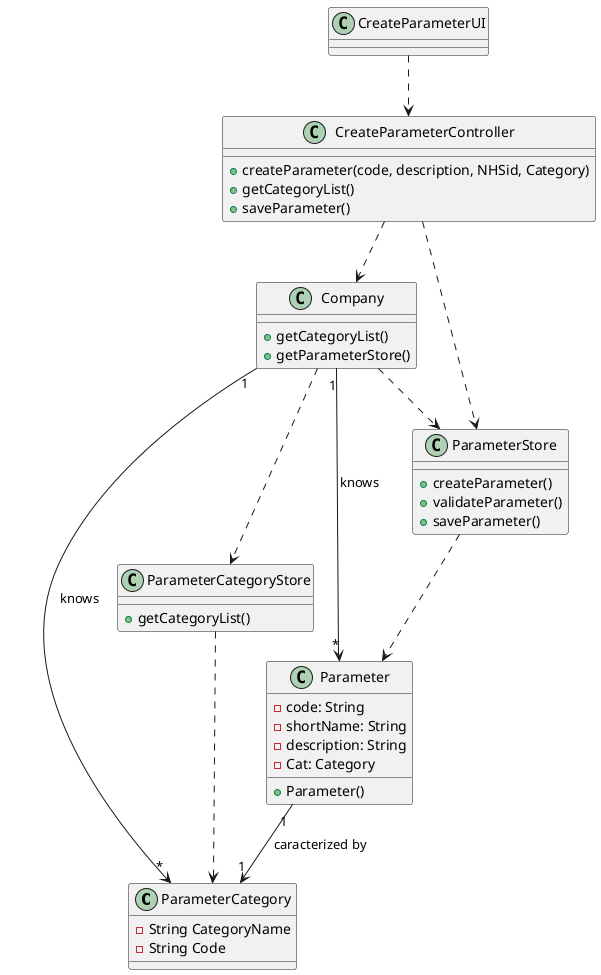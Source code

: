@startuml

class ParameterCategory {
  -String CategoryName
  -String Code
}

class Company{
+getCategoryList()
+getParameterStore()
}

class CreateParameterController {
+createParameter(code, description, NHSid, Category)
+getCategoryList()
+saveParameter()
}

class CreateParameterUI{
}

class ParameterCategoryStore{
+getCategoryList()
}

class ParameterStore{
+createParameter()
+validateParameter()
+saveParameter()
}

class Parameter{
-code: String
-shortName: String
-description: String
-Cat: Category
+Parameter()
}

CreateParameterUI ..> CreateParameterController

CreateParameterController ..> Company
CreateParameterController ..> ParameterStore

Company ..> ParameterCategoryStore
Company ..> ParameterStore

ParameterStore ..> Parameter

ParameterCategoryStore ..> ParameterCategory

Company"1" --> "*"Parameter: knows
Company"1" --> "*"ParameterCategory: knows
Parameter "1" --> "1" ParameterCategory: caracterized by
@enduml